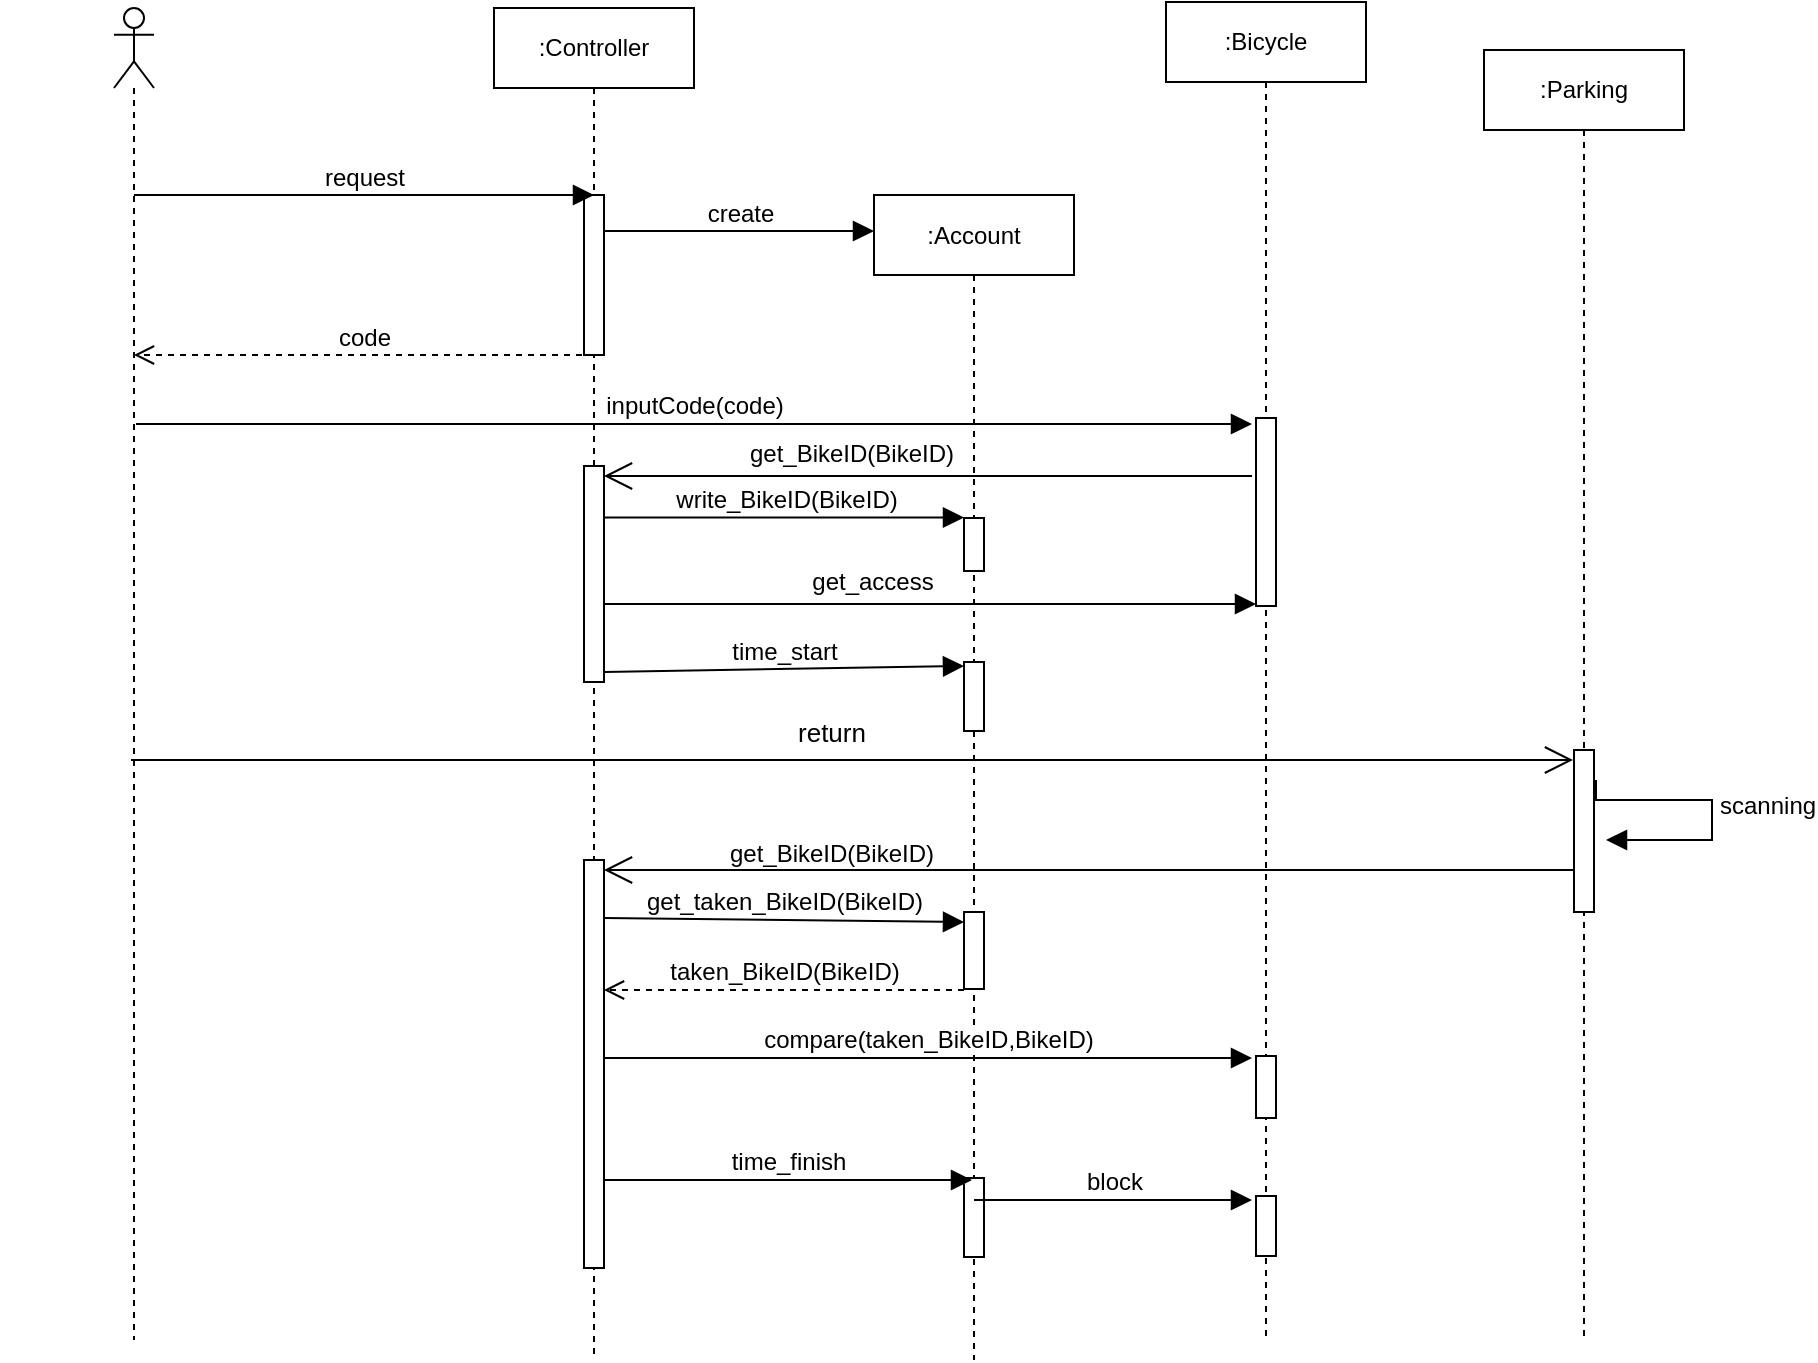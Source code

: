 <mxfile version="24.3.0" type="github">
  <diagram name="Страница — 1" id="tt8TYxRbaa7Tng8jVo5R">
    <mxGraphModel dx="1387" dy="1055" grid="1" gridSize="10" guides="1" tooltips="1" connect="1" arrows="1" fold="1" page="0" pageScale="1" pageWidth="827" pageHeight="1169" math="0" shadow="0">
      <root>
        <mxCell id="0" />
        <mxCell id="1" parent="0" />
        <mxCell id="TpgBCeiR7gNn7qAD-xgO-9" style="edgeStyle=none;curved=1;rounded=0;orthogonalLoop=1;jettySize=auto;html=1;exitX=1;exitY=0.5;exitDx=0;exitDy=0;fontSize=12;startSize=8;endSize=8;" parent="1" edge="1">
          <mxGeometry relative="1" as="geometry">
            <mxPoint x="-59" y="-36.5" as="sourcePoint" />
            <mxPoint x="-59" y="-36.5" as="targetPoint" />
          </mxGeometry>
        </mxCell>
        <mxCell id="TpgBCeiR7gNn7qAD-xgO-10" style="edgeStyle=none;curved=1;rounded=0;orthogonalLoop=1;jettySize=auto;html=1;exitX=1;exitY=1;exitDx=0;exitDy=0;fontSize=12;startSize=8;endSize=8;" parent="1" edge="1">
          <mxGeometry relative="1" as="geometry">
            <mxPoint x="-59" y="-8.5" as="sourcePoint" />
            <mxPoint x="-59" y="-8.5" as="targetPoint" />
          </mxGeometry>
        </mxCell>
        <mxCell id="TpgBCeiR7gNn7qAD-xgO-11" style="edgeStyle=none;curved=1;rounded=0;orthogonalLoop=1;jettySize=auto;html=1;exitX=0;exitY=1;exitDx=0;exitDy=0;fontSize=12;startSize=8;endSize=8;" parent="1" edge="1">
          <mxGeometry relative="1" as="geometry">
            <mxPoint x="-156" y="-6" as="sourcePoint" />
            <mxPoint x="-156" y="-6" as="targetPoint" />
          </mxGeometry>
        </mxCell>
        <mxCell id="TpgBCeiR7gNn7qAD-xgO-16" value=":Controller" style="shape=umlLifeline;whiteSpace=wrap;html=1;container=1;dropTarget=0;collapsible=0;recursiveResize=0;outlineConnect=0;portConstraint=eastwest;newEdgeStyle={&quot;curved&quot;:0,&quot;rounded&quot;:0};points=[[0,0,0,0,5],[0,1,0,0,-5],[1,0,0,0,5],[1,1,0,0,-5]];perimeter=rectanglePerimeter;targetShapes=umlLifeline;participant=label;" parent="1" vertex="1">
          <mxGeometry x="81" y="-56" width="100" height="676" as="geometry" />
        </mxCell>
        <mxCell id="TpgBCeiR7gNn7qAD-xgO-19" value="" style="html=1;points=[[0,0,0,0,5],[0,1,0,0,-5],[1,0,0,0,5],[1,1,0,0,-5]];perimeter=orthogonalPerimeter;outlineConnect=0;targetShapes=umlLifeline;portConstraint=eastwest;newEdgeStyle={&quot;curved&quot;:0,&quot;rounded&quot;:0};" parent="TpgBCeiR7gNn7qAD-xgO-16" vertex="1">
          <mxGeometry x="45" y="93.5" width="10" height="80" as="geometry" />
        </mxCell>
        <mxCell id="TpgBCeiR7gNn7qAD-xgO-32" value="" style="html=1;points=[[0,0,0,0,5],[0,1,0,0,-5],[1,0,0,0,5],[1,1,0,0,-5]];perimeter=orthogonalPerimeter;outlineConnect=0;targetShapes=umlLifeline;portConstraint=eastwest;newEdgeStyle={&quot;curved&quot;:0,&quot;rounded&quot;:0};" parent="TpgBCeiR7gNn7qAD-xgO-16" vertex="1">
          <mxGeometry x="45" y="229" width="10" height="108" as="geometry" />
        </mxCell>
        <mxCell id="TpgBCeiR7gNn7qAD-xgO-49" value="" style="html=1;points=[[0,0,0,0,5],[0,1,0,0,-5],[1,0,0,0,5],[1,1,0,0,-5]];perimeter=orthogonalPerimeter;outlineConnect=0;targetShapes=umlLifeline;portConstraint=eastwest;newEdgeStyle={&quot;curved&quot;:0,&quot;rounded&quot;:0};" parent="TpgBCeiR7gNn7qAD-xgO-16" vertex="1">
          <mxGeometry x="45" y="426" width="10" height="204" as="geometry" />
        </mxCell>
        <mxCell id="TpgBCeiR7gNn7qAD-xgO-18" value="" style="shape=umlLifeline;perimeter=lifelinePerimeter;whiteSpace=wrap;html=1;container=1;dropTarget=0;collapsible=0;recursiveResize=0;outlineConnect=0;portConstraint=eastwest;newEdgeStyle={&quot;curved&quot;:0,&quot;rounded&quot;:0};participant=umlActor;" parent="1" vertex="1">
          <mxGeometry x="-109" y="-56" width="20" height="666" as="geometry" />
        </mxCell>
        <mxCell id="TpgBCeiR7gNn7qAD-xgO-24" value="request" style="html=1;verticalAlign=bottom;endArrow=block;curved=0;rounded=0;fontSize=12;startSize=8;endSize=8;" parent="1" source="TpgBCeiR7gNn7qAD-xgO-18" edge="1">
          <mxGeometry width="80" relative="1" as="geometry">
            <mxPoint x="51" y="37.5" as="sourcePoint" />
            <mxPoint x="131" y="37.5" as="targetPoint" />
          </mxGeometry>
        </mxCell>
        <mxCell id="TpgBCeiR7gNn7qAD-xgO-25" value="code" style="html=1;verticalAlign=bottom;endArrow=open;dashed=1;endSize=8;curved=0;rounded=0;fontSize=12;" parent="1" target="TpgBCeiR7gNn7qAD-xgO-18" edge="1">
          <mxGeometry relative="1" as="geometry">
            <mxPoint x="131" y="117.5" as="sourcePoint" />
            <mxPoint x="51" y="117.5" as="targetPoint" />
          </mxGeometry>
        </mxCell>
        <mxCell id="TpgBCeiR7gNn7qAD-xgO-26" value=":Account" style="shape=umlLifeline;perimeter=lifelinePerimeter;whiteSpace=wrap;html=1;container=1;dropTarget=0;collapsible=0;recursiveResize=0;outlineConnect=0;portConstraint=eastwest;newEdgeStyle={&quot;curved&quot;:0,&quot;rounded&quot;:0};" parent="1" vertex="1">
          <mxGeometry x="271" y="37.5" width="100" height="582.5" as="geometry" />
        </mxCell>
        <mxCell id="TpgBCeiR7gNn7qAD-xgO-34" value="" style="html=1;points=[[0,0,0,0,5],[0,1,0,0,-5],[1,0,0,0,5],[1,1,0,0,-5]];perimeter=orthogonalPerimeter;outlineConnect=0;targetShapes=umlLifeline;portConstraint=eastwest;newEdgeStyle={&quot;curved&quot;:0,&quot;rounded&quot;:0};" parent="TpgBCeiR7gNn7qAD-xgO-26" vertex="1">
          <mxGeometry x="45" y="161.5" width="10" height="26.5" as="geometry" />
        </mxCell>
        <mxCell id="TpgBCeiR7gNn7qAD-xgO-37" value="" style="html=1;points=[[0,0,0,0,5],[0,1,0,0,-5],[1,0,0,0,5],[1,1,0,0,-5]];perimeter=orthogonalPerimeter;outlineConnect=0;targetShapes=umlLifeline;portConstraint=eastwest;newEdgeStyle={&quot;curved&quot;:0,&quot;rounded&quot;:0};" parent="TpgBCeiR7gNn7qAD-xgO-26" vertex="1">
          <mxGeometry x="45" y="233.5" width="10" height="34.5" as="geometry" />
        </mxCell>
        <mxCell id="TpgBCeiR7gNn7qAD-xgO-51" value="" style="html=1;points=[[0,0,0,0,5],[0,1,0,0,-5],[1,0,0,0,5],[1,1,0,0,-5]];perimeter=orthogonalPerimeter;outlineConnect=0;targetShapes=umlLifeline;portConstraint=eastwest;newEdgeStyle={&quot;curved&quot;:0,&quot;rounded&quot;:0};" parent="TpgBCeiR7gNn7qAD-xgO-26" vertex="1">
          <mxGeometry x="45" y="358.5" width="10" height="38.5" as="geometry" />
        </mxCell>
        <mxCell id="TpgBCeiR7gNn7qAD-xgO-59" value="" style="html=1;points=[[0,0,0,0,5],[0,1,0,0,-5],[1,0,0,0,5],[1,1,0,0,-5]];perimeter=orthogonalPerimeter;outlineConnect=0;targetShapes=umlLifeline;portConstraint=eastwest;newEdgeStyle={&quot;curved&quot;:0,&quot;rounded&quot;:0};" parent="TpgBCeiR7gNn7qAD-xgO-26" vertex="1">
          <mxGeometry x="45" y="491.5" width="10" height="39.5" as="geometry" />
        </mxCell>
        <mxCell id="TpgBCeiR7gNn7qAD-xgO-27" value="create" style="html=1;verticalAlign=bottom;endArrow=block;curved=0;rounded=0;fontSize=12;startSize=8;endSize=8;" parent="1" source="TpgBCeiR7gNn7qAD-xgO-19" edge="1">
          <mxGeometry width="80" relative="1" as="geometry">
            <mxPoint x="191" y="55.5" as="sourcePoint" />
            <mxPoint x="271" y="55.5" as="targetPoint" />
          </mxGeometry>
        </mxCell>
        <mxCell id="TpgBCeiR7gNn7qAD-xgO-28" value=":Bicycle" style="shape=umlLifeline;perimeter=lifelinePerimeter;whiteSpace=wrap;html=1;container=1;dropTarget=0;collapsible=0;recursiveResize=0;outlineConnect=0;portConstraint=eastwest;newEdgeStyle={&quot;curved&quot;:0,&quot;rounded&quot;:0};" parent="1" vertex="1">
          <mxGeometry x="417" y="-59" width="100" height="670" as="geometry" />
        </mxCell>
        <mxCell id="TpgBCeiR7gNn7qAD-xgO-31" value="" style="html=1;points=[[0,0,0,0,5],[0,1,0,0,-5],[1,0,0,0,5],[1,1,0,0,-5]];perimeter=orthogonalPerimeter;outlineConnect=0;targetShapes=umlLifeline;portConstraint=eastwest;newEdgeStyle={&quot;curved&quot;:0,&quot;rounded&quot;:0};" parent="TpgBCeiR7gNn7qAD-xgO-28" vertex="1">
          <mxGeometry x="45" y="208" width="10" height="94" as="geometry" />
        </mxCell>
        <mxCell id="TpgBCeiR7gNn7qAD-xgO-54" value="" style="html=1;points=[[0,0,0,0,5],[0,1,0,0,-5],[1,0,0,0,5],[1,1,0,0,-5]];perimeter=orthogonalPerimeter;outlineConnect=0;targetShapes=umlLifeline;portConstraint=eastwest;newEdgeStyle={&quot;curved&quot;:0,&quot;rounded&quot;:0};" parent="TpgBCeiR7gNn7qAD-xgO-28" vertex="1">
          <mxGeometry x="45" y="527" width="10" height="31" as="geometry" />
        </mxCell>
        <mxCell id="TpgBCeiR7gNn7qAD-xgO-60" value="" style="html=1;points=[[0,0,0,0,5],[0,1,0,0,-5],[1,0,0,0,5],[1,1,0,0,-5]];perimeter=orthogonalPerimeter;outlineConnect=0;targetShapes=umlLifeline;portConstraint=eastwest;newEdgeStyle={&quot;curved&quot;:0,&quot;rounded&quot;:0};" parent="TpgBCeiR7gNn7qAD-xgO-28" vertex="1">
          <mxGeometry x="45" y="597" width="10" height="30" as="geometry" />
        </mxCell>
        <mxCell id="TpgBCeiR7gNn7qAD-xgO-29" value=":Parking" style="shape=umlLifeline;perimeter=lifelinePerimeter;whiteSpace=wrap;html=1;container=1;dropTarget=0;collapsible=0;recursiveResize=0;outlineConnect=0;portConstraint=eastwest;newEdgeStyle={&quot;curved&quot;:0,&quot;rounded&quot;:0};" parent="1" vertex="1">
          <mxGeometry x="576" y="-35" width="100" height="645" as="geometry" />
        </mxCell>
        <mxCell id="TpgBCeiR7gNn7qAD-xgO-47" value="" style="html=1;points=[[0,0,0,0,5],[0,1,0,0,-5],[1,0,0,0,5],[1,1,0,0,-5]];perimeter=orthogonalPerimeter;outlineConnect=0;targetShapes=umlLifeline;portConstraint=eastwest;newEdgeStyle={&quot;curved&quot;:0,&quot;rounded&quot;:0};" parent="TpgBCeiR7gNn7qAD-xgO-29" vertex="1">
          <mxGeometry x="45" y="350" width="10" height="81" as="geometry" />
        </mxCell>
        <mxCell id="TpgBCeiR7gNn7qAD-xgO-30" value="inputCode(code)" style="html=1;verticalAlign=bottom;endArrow=block;curved=0;rounded=0;fontSize=12;startSize=8;endSize=8;" parent="1" edge="1">
          <mxGeometry width="80" relative="1" as="geometry">
            <mxPoint x="-98" y="152" as="sourcePoint" />
            <mxPoint x="460" y="152" as="targetPoint" />
          </mxGeometry>
        </mxCell>
        <mxCell id="TpgBCeiR7gNn7qAD-xgO-35" value="write_&lt;span style=&quot;white-space: normal;&quot;&gt;BikeID&lt;/span&gt;(BikeID)" style="html=1;verticalAlign=bottom;endArrow=block;curved=0;rounded=0;fontSize=12;startSize=8;endSize=8;" parent="1" source="TpgBCeiR7gNn7qAD-xgO-32" edge="1">
          <mxGeometry x="0.009" width="80" relative="1" as="geometry">
            <mxPoint x="236" y="198.75" as="sourcePoint" />
            <mxPoint x="316" y="198.75" as="targetPoint" />
            <mxPoint as="offset" />
          </mxGeometry>
        </mxCell>
        <mxCell id="TpgBCeiR7gNn7qAD-xgO-36" value="get_access" style="html=1;verticalAlign=bottom;endArrow=block;curved=0;rounded=0;fontSize=12;startSize=8;endSize=8;" parent="1" source="TpgBCeiR7gNn7qAD-xgO-32" edge="1">
          <mxGeometry x="-0.178" y="2" width="80" relative="1" as="geometry">
            <mxPoint x="382" y="242" as="sourcePoint" />
            <mxPoint x="462" y="242" as="targetPoint" />
            <mxPoint as="offset" />
          </mxGeometry>
        </mxCell>
        <mxCell id="TpgBCeiR7gNn7qAD-xgO-39" value="time_start" style="html=1;verticalAlign=bottom;endArrow=block;curved=0;rounded=0;fontSize=12;startSize=8;endSize=8;exitX=1;exitY=1;exitDx=0;exitDy=-5;exitPerimeter=0;" parent="1" source="TpgBCeiR7gNn7qAD-xgO-32" edge="1">
          <mxGeometry x="-0.0" width="80" relative="1" as="geometry">
            <mxPoint x="186" y="306" as="sourcePoint" />
            <mxPoint x="316" y="273" as="targetPoint" />
            <mxPoint as="offset" />
          </mxGeometry>
        </mxCell>
        <mxCell id="TpgBCeiR7gNn7qAD-xgO-40" value="" style="endArrow=open;endFill=1;endSize=12;html=1;rounded=0;fontSize=12;curved=1;entryX=1;entryY=0;entryDx=0;entryDy=5;entryPerimeter=0;" parent="1" target="TpgBCeiR7gNn7qAD-xgO-32" edge="1">
          <mxGeometry width="160" relative="1" as="geometry">
            <mxPoint x="460" y="178" as="sourcePoint" />
            <mxPoint x="179" y="178" as="targetPoint" />
          </mxGeometry>
        </mxCell>
        <mxCell id="TpgBCeiR7gNn7qAD-xgO-41" value="" style="endArrow=open;endFill=1;endSize=12;html=1;rounded=0;fontSize=12;curved=1;" parent="1" edge="1">
          <mxGeometry width="160" relative="1" as="geometry">
            <mxPoint x="-100.5" y="320" as="sourcePoint" />
            <mxPoint x="620.5" y="320" as="targetPoint" />
          </mxGeometry>
        </mxCell>
        <mxCell id="TpgBCeiR7gNn7qAD-xgO-48" value="scanning" style="html=1;align=left;spacingLeft=2;endArrow=block;rounded=0;edgeStyle=orthogonalEdgeStyle;curved=0;rounded=0;fontSize=12;startSize=8;endSize=8;" parent="1" edge="1">
          <mxGeometry relative="1" as="geometry">
            <mxPoint x="632" y="330" as="sourcePoint" />
            <Array as="points">
              <mxPoint x="632" y="340" />
              <mxPoint x="690" y="340" />
              <mxPoint x="690" y="360" />
            </Array>
            <mxPoint x="637" y="360" as="targetPoint" />
          </mxGeometry>
        </mxCell>
        <mxCell id="TpgBCeiR7gNn7qAD-xgO-50" value="" style="endArrow=open;endFill=1;endSize=12;html=1;rounded=0;fontSize=12;curved=1;entryX=1;entryY=0;entryDx=0;entryDy=5;entryPerimeter=0;" parent="1" target="TpgBCeiR7gNn7qAD-xgO-49" edge="1" source="TpgBCeiR7gNn7qAD-xgO-47">
          <mxGeometry width="160" relative="1" as="geometry">
            <mxPoint x="620" y="380" as="sourcePoint" />
            <mxPoint x="140" y="381" as="targetPoint" />
          </mxGeometry>
        </mxCell>
        <mxCell id="TpgBCeiR7gNn7qAD-xgO-52" value="get_taken_&lt;span style=&quot;white-space: normal;&quot;&gt;BikeID&lt;/span&gt;(BikeID)" style="html=1;verticalAlign=bottom;endArrow=block;curved=0;rounded=0;fontSize=12;startSize=8;endSize=8;entryX=0;entryY=0;entryDx=0;entryDy=5;entryPerimeter=0;" parent="1" target="TpgBCeiR7gNn7qAD-xgO-51" edge="1">
          <mxGeometry x="-0.0" width="80" relative="1" as="geometry">
            <mxPoint x="136" y="399" as="sourcePoint" />
            <mxPoint x="314" y="402" as="targetPoint" />
            <mxPoint as="offset" />
          </mxGeometry>
        </mxCell>
        <mxCell id="TpgBCeiR7gNn7qAD-xgO-53" value="taken_&lt;span style=&quot;white-space: normal;&quot;&gt;BikeID&lt;/span&gt;(BikeID)" style="html=1;verticalAlign=bottom;endArrow=open;dashed=1;endSize=8;curved=0;rounded=0;fontSize=12;" parent="1" target="TpgBCeiR7gNn7qAD-xgO-49" edge="1">
          <mxGeometry relative="1" as="geometry">
            <mxPoint x="316" y="435" as="sourcePoint" />
            <mxPoint x="236" y="435" as="targetPoint" />
            <mxPoint as="offset" />
          </mxGeometry>
        </mxCell>
        <mxCell id="TpgBCeiR7gNn7qAD-xgO-58" value="compare(taken_&lt;span style=&quot;white-space: normal;&quot;&gt;BikeID&lt;/span&gt;,&lt;span style=&quot;white-space: normal;&quot;&gt;BikeID&lt;/span&gt;)" style="html=1;verticalAlign=bottom;endArrow=block;curved=0;rounded=0;fontSize=12;startSize=8;endSize=8;" parent="1" source="TpgBCeiR7gNn7qAD-xgO-49" edge="1">
          <mxGeometry width="80" relative="1" as="geometry">
            <mxPoint x="380" y="469" as="sourcePoint" />
            <mxPoint x="460" y="469" as="targetPoint" />
          </mxGeometry>
        </mxCell>
        <mxCell id="TpgBCeiR7gNn7qAD-xgO-61" value="time_finish" style="html=1;verticalAlign=bottom;endArrow=block;curved=0;rounded=0;fontSize=12;startSize=8;endSize=8;" parent="1" source="TpgBCeiR7gNn7qAD-xgO-49" edge="1">
          <mxGeometry width="80" relative="1" as="geometry">
            <mxPoint x="240" y="530" as="sourcePoint" />
            <mxPoint x="320" y="530" as="targetPoint" />
          </mxGeometry>
        </mxCell>
        <mxCell id="TpgBCeiR7gNn7qAD-xgO-62" value="block" style="html=1;verticalAlign=bottom;endArrow=block;curved=0;rounded=0;fontSize=12;startSize=8;endSize=8;" parent="1" source="TpgBCeiR7gNn7qAD-xgO-26" edge="1">
          <mxGeometry x="0.005" width="80" relative="1" as="geometry">
            <mxPoint x="380" y="540" as="sourcePoint" />
            <mxPoint x="460" y="540" as="targetPoint" />
            <mxPoint as="offset" />
          </mxGeometry>
        </mxCell>
        <mxCell id="TpgBCeiR7gNn7qAD-xgO-63" value="&lt;font style=&quot;font-size: 12px;&quot;&gt;get_BikeID(BikeID)&lt;/font&gt;" style="text;strokeColor=none;fillColor=none;html=1;align=center;verticalAlign=middle;whiteSpace=wrap;rounded=0;fontSize=16;" parent="1" vertex="1">
          <mxGeometry x="230" y="150" width="60" height="30" as="geometry" />
        </mxCell>
        <mxCell id="TpgBCeiR7gNn7qAD-xgO-65" value="&lt;font style=&quot;font-size: 13px;&quot;&gt;return&lt;/font&gt;" style="text;strokeColor=none;fillColor=none;html=1;align=center;verticalAlign=middle;whiteSpace=wrap;rounded=0;fontSize=16;" parent="1" vertex="1">
          <mxGeometry x="220" y="290" width="60" height="30" as="geometry" />
        </mxCell>
        <mxCell id="TpgBCeiR7gNn7qAD-xgO-66" value="&lt;font style=&quot;font-size: 12px;&quot;&gt;get_BikeID(BikeID)&lt;/font&gt;" style="text;strokeColor=none;fillColor=none;html=1;align=center;verticalAlign=middle;whiteSpace=wrap;rounded=0;fontSize=16;" parent="1" vertex="1">
          <mxGeometry x="220" y="350" width="60" height="30" as="geometry" />
        </mxCell>
      </root>
    </mxGraphModel>
  </diagram>
</mxfile>
